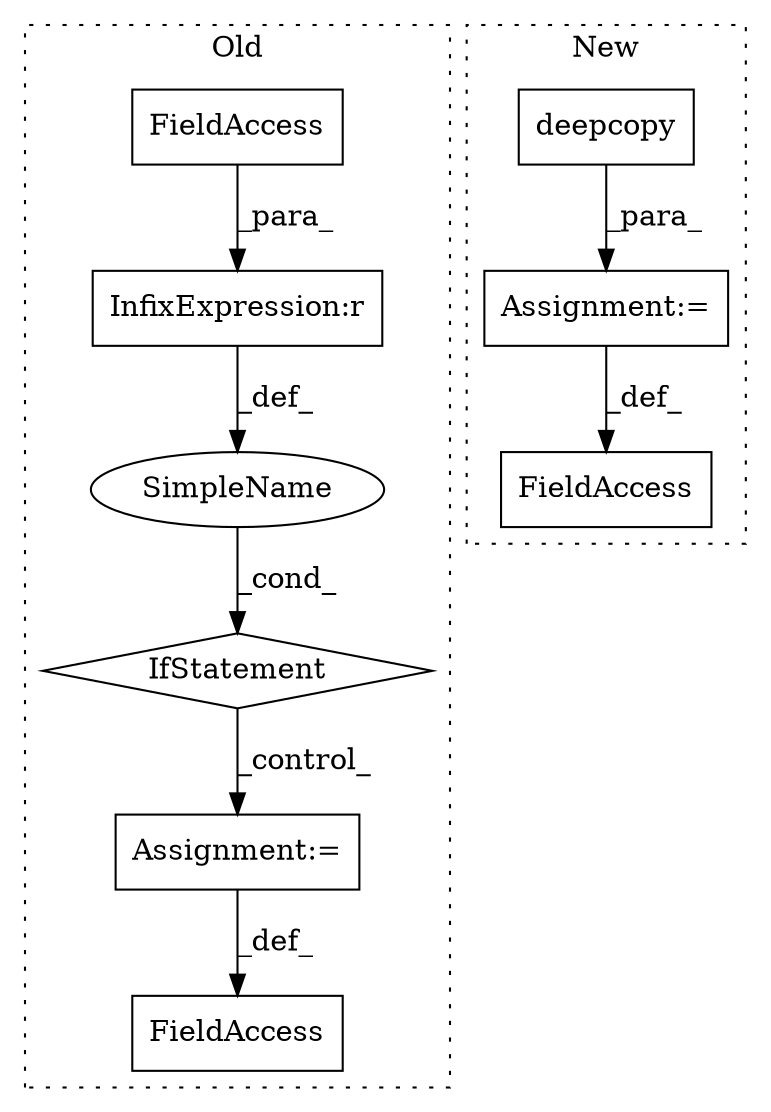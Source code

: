 digraph G {
subgraph cluster0 {
1 [label="IfStatement" a="25" s="7525,7556" l="4,2" shape="diamond"];
4 [label="Assignment:=" a="7" s="7578" l="1" shape="box"];
5 [label="SimpleName" a="42" s="" l="" shape="ellipse"];
6 [label="InfixExpression:r" a="27" s="7539" l="4" shape="box"];
7 [label="FieldAccess" a="22" s="7566" l="12" shape="box"];
9 [label="FieldAccess" a="22" s="7529" l="10" shape="box"];
label = "Old";
style="dotted";
}
subgraph cluster1 {
2 [label="deepcopy" a="32" s="2495,2510" l="9,1" shape="box"];
3 [label="Assignment:=" a="7" s="2494" l="1" shape="box"];
8 [label="FieldAccess" a="22" s="2559" l="11" shape="box"];
label = "New";
style="dotted";
}
1 -> 4 [label="_control_"];
2 -> 3 [label="_para_"];
3 -> 8 [label="_def_"];
4 -> 7 [label="_def_"];
5 -> 1 [label="_cond_"];
6 -> 5 [label="_def_"];
9 -> 6 [label="_para_"];
}